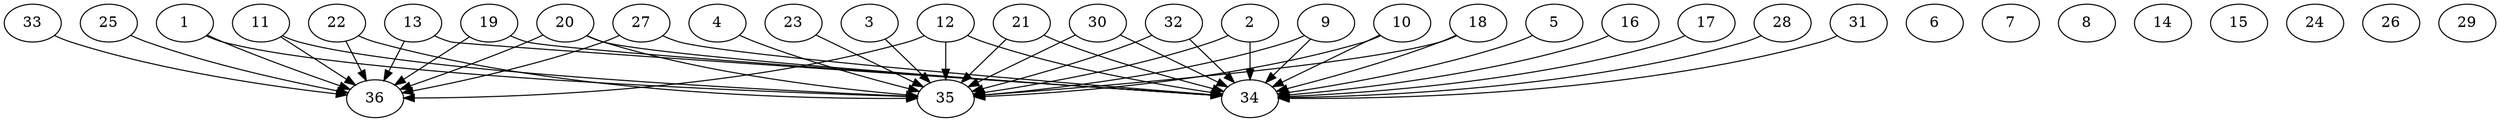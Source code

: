// DAG (tier=3-complex, mode=compute, n=36, ccr=0.451, fat=0.850, density=0.746, regular=0.290, jump=0.224, mindata=1048576, maxdata=16777216)
// DAG automatically generated by daggen at Sun Aug 24 16:33:34 2025
// /home/ermia/Project/Environments/daggen/bin/daggen --dot --ccr 0.451 --fat 0.850 --regular 0.290 --density 0.746 --jump 0.224 --mindata 1048576 --maxdata 16777216 -n 36 
digraph G {
  1 [size="1583272300230456901632", alpha="0.17", expect_size="791636150115228450816"]
  1 -> 35 [size ="1086743528865792"]
  1 -> 36 [size ="1086743528865792"]
  2 [size="2463462457672997376", alpha="0.02", expect_size="1231731228836498688"]
  2 -> 34 [size ="1794489983172608"]
  2 -> 35 [size ="1794489983172608"]
  3 [size="95799940484081088", alpha="0.15", expect_size="47899970242040544"]
  3 -> 35 [size ="1834710380576768"]
  4 [size="2055653505986841280512", alpha="0.07", expect_size="1027826752993420640256"]
  4 -> 35 [size ="1293371427520512"]
  5 [size="11918130659878536", alpha="0.10", expect_size="5959065329939268"]
  5 -> 34 [size ="396608151748608"]
  6 [size="557396829543780992", alpha="0.13", expect_size="278698414771890496"]
  7 [size="355297698051408640", alpha="0.18", expect_size="177648849025704320"]
  8 [size="1683366128362217728", alpha="0.05", expect_size="841683064181108864"]
  9 [size="3779712963128141545472", alpha="0.16", expect_size="1889856481564070772736"]
  9 -> 34 [size ="1941165364477952"]
  9 -> 35 [size ="1941165364477952"]
  10 [size="5554789977944272", alpha="0.02", expect_size="2777394988972136"]
  10 -> 34 [size ="150309502451712"]
  10 -> 35 [size ="150309502451712"]
  11 [size="495389151924165568", alpha="0.01", expect_size="247694575962082784"]
  11 -> 35 [size ="275710803443712"]
  11 -> 36 [size ="275710803443712"]
  12 [size="5027912287998967808", alpha="0.08", expect_size="2513956143999483904"]
  12 -> 34 [size ="23479118200832"]
  12 -> 35 [size ="23479118200832"]
  12 -> 36 [size ="23479118200832"]
  13 [size="10005102658740932", alpha="0.13", expect_size="5002551329370466"]
  13 -> 34 [size ="423227159478272"]
  13 -> 36 [size ="423227159478272"]
  14 [size="39935476155891580928", alpha="0.09", expect_size="19967738077945790464"]
  15 [size="12487604594720000", alpha="0.08", expect_size="6243802297360000"]
  16 [size="1603668396323861760", alpha="0.11", expect_size="801834198161930880"]
  16 -> 34 [size ="987527905280000"]
  17 [size="637717351764262528", alpha="0.10", expect_size="318858675882131264"]
  17 -> 34 [size ="286980998955008"]
  18 [size="130073534878091051008", alpha="0.11", expect_size="65036767439045525504"]
  18 -> 34 [size ="205375806636032"]
  18 -> 35 [size ="205375806636032"]
  19 [size="2858219344546702032896", alpha="0.18", expect_size="1429109672273351016448"]
  19 -> 34 [size ="1611215717531648"]
  19 -> 36 [size ="1611215717531648"]
  20 [size="4955017832829940", alpha="0.17", expect_size="2477508916414970"]
  20 -> 34 [size ="558423603150848"]
  20 -> 35 [size ="558423603150848"]
  20 -> 36 [size ="558423603150848"]
  21 [size="5083491647553696", alpha="0.09", expect_size="2541745823776848"]
  21 -> 34 [size ="258669514063872"]
  21 -> 35 [size ="258669514063872"]
  22 [size="49466007748693456", alpha="0.09", expect_size="24733003874346728"]
  22 -> 35 [size ="922907278573568"]
  22 -> 36 [size ="922907278573568"]
  23 [size="33041491474298752", alpha="0.09", expect_size="16520745737149376"]
  23 -> 35 [size ="1538805714649088"]
  24 [size="1874042046839259136000", alpha="0.01", expect_size="937021023419629568000"]
  25 [size="220419149443869760", alpha="0.10", expect_size="110209574721934880"]
  25 -> 36 [size ="166563663577088"]
  26 [size="884149608468871680", alpha="0.10", expect_size="442074804234435840"]
  27 [size="2089505423355052800", alpha="0.02", expect_size="1044752711677526400"]
  27 -> 34 [size ="1002877849960448"]
  27 -> 36 [size ="1002877849960448"]
  28 [size="1537401212573595992064", alpha="0.19", expect_size="768700606286797996032"]
  28 -> 34 [size ="1065650516656128"]
  29 [size="3292436165007610216448", alpha="0.10", expect_size="1646218082503805108224"]
  30 [size="202959107371623776256", alpha="0.02", expect_size="101479553685811888128"]
  30 -> 34 [size ="276288208109568"]
  30 -> 35 [size ="276288208109568"]
  31 [size="36633393726084808", alpha="0.05", expect_size="18316696863042404"]
  31 -> 34 [size ="721635246080000"]
  32 [size="8137443539093176", alpha="0.09", expect_size="4068721769546588"]
  32 -> 34 [size ="196833116684288"]
  32 -> 35 [size ="196833116684288"]
  33 [size="120881136213760336", alpha="0.13", expect_size="60440568106880168"]
  33 -> 36 [size ="2195530943823872"]
  34 [size="1011109759177921", alpha="0.13", expect_size="505554879588960"]
  35 [size="36238267988753536", alpha="0.06", expect_size="18119133994376768"]
  36 [size="254198655585325632", alpha="0.01", expect_size="127099327792662816"]
}